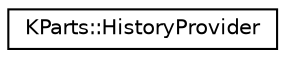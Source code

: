 digraph "Graphical Class Hierarchy"
{
  edge [fontname="Helvetica",fontsize="10",labelfontname="Helvetica",labelfontsize="10"];
  node [fontname="Helvetica",fontsize="10",shape=record];
  rankdir="LR";
  Node0 [label="KParts::HistoryProvider",height=0.2,width=0.4,color="black", fillcolor="white", style="filled",URL="$classKParts_1_1HistoryProvider.html",tooltip="Basic class to manage a history of \"items\". "];
}
